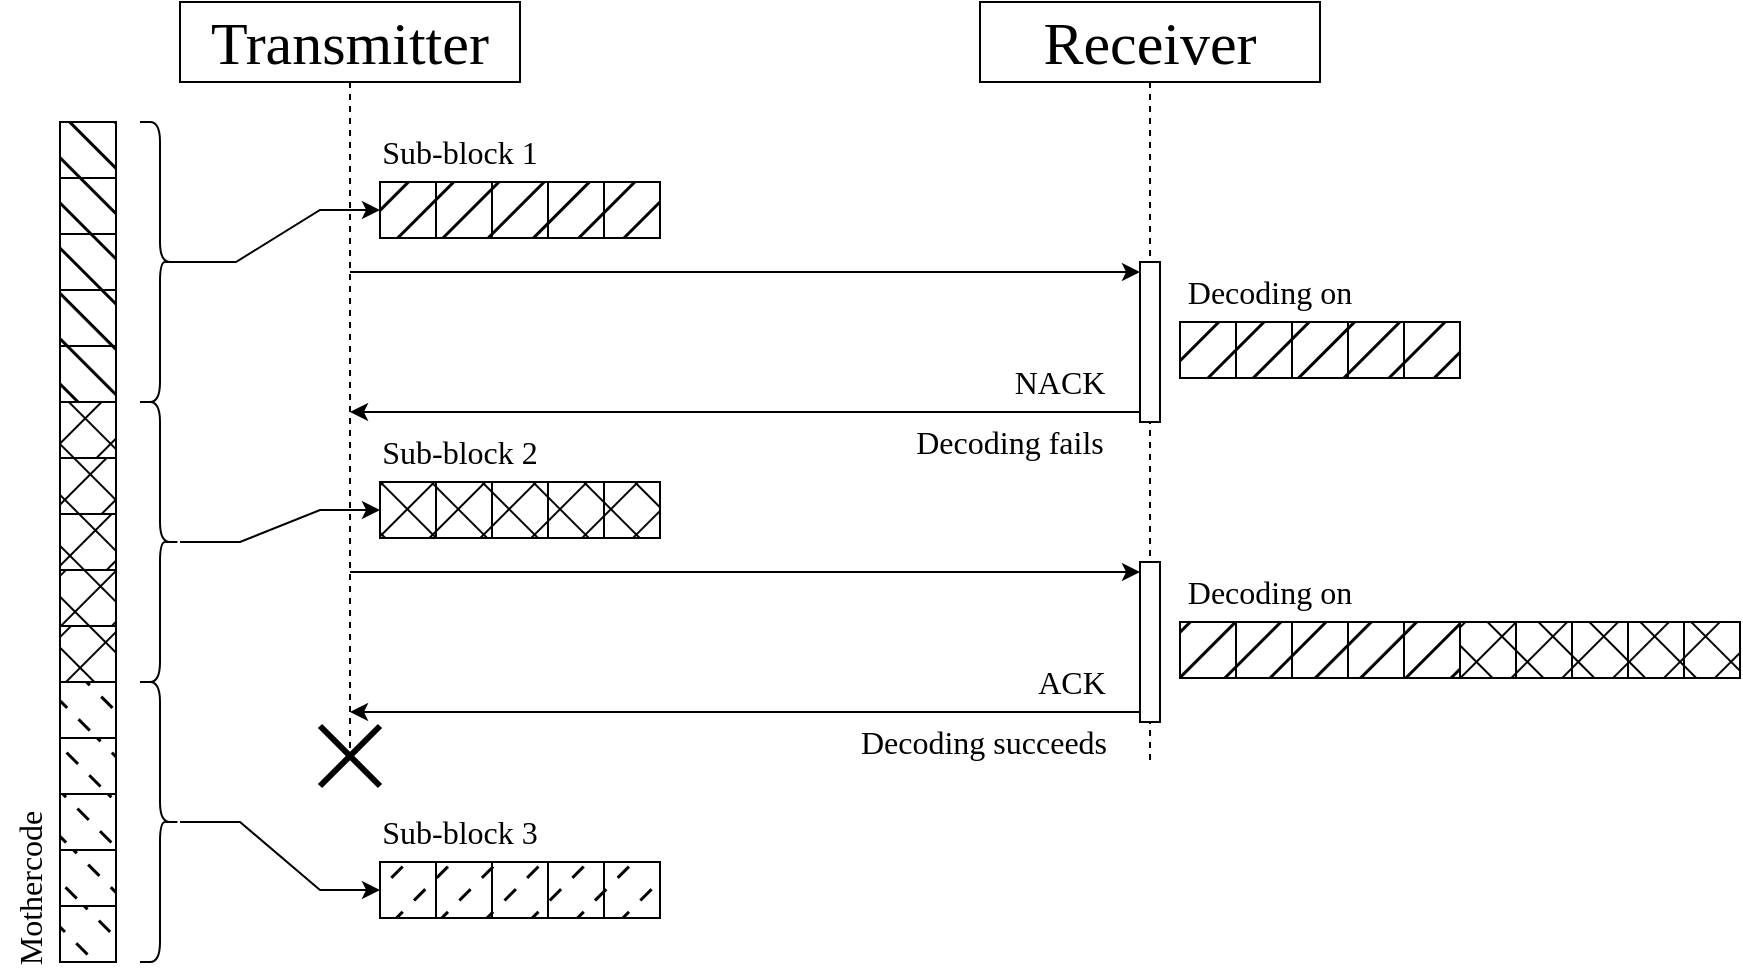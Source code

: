 <mxfile version="24.7.5">
  <diagram name="第 1 页" id="ECGQn0BFaTDFKbABgOI8">
    <mxGraphModel dx="1173" dy="770" grid="1" gridSize="10" guides="1" tooltips="1" connect="1" arrows="1" fold="1" page="1" pageScale="1" pageWidth="827" pageHeight="1169" math="0" shadow="0">
      <root>
        <mxCell id="0" />
        <mxCell id="1" parent="0" />
        <mxCell id="_Ax3SJe7UOr891yu-cr8-8" value="" style="group;fillStyle=zigzag-line;fillColor=default;container=0;" vertex="1" connectable="0" parent="1">
          <mxGeometry x="260" y="235" width="28" height="140" as="geometry" />
        </mxCell>
        <mxCell id="_Ax3SJe7UOr891yu-cr8-27" value="" style="endArrow=classic;html=1;rounded=0;entryX=0;entryY=0;entryDx=0;entryDy=5;entryPerimeter=0;" edge="1" parent="1" source="_Ax3SJe7UOr891yu-cr8-32" target="_Ax3SJe7UOr891yu-cr8-72">
          <mxGeometry width="50" height="50" relative="1" as="geometry">
            <mxPoint x="225" y="170" as="sourcePoint" />
            <mxPoint x="610" y="170" as="targetPoint" />
          </mxGeometry>
        </mxCell>
        <mxCell id="_Ax3SJe7UOr891yu-cr8-32" value="&lt;font style=&quot;font-size: 30px;&quot; face=&quot;Times New Roman&quot;&gt;Transmitter&lt;/font&gt;" style="shape=umlLifeline;perimeter=lifelinePerimeter;whiteSpace=wrap;html=1;container=1;dropTarget=0;collapsible=0;recursiveResize=0;outlineConnect=0;portConstraint=eastwest;newEdgeStyle={&quot;curved&quot;:0,&quot;rounded&quot;:0};" vertex="1" parent="1">
          <mxGeometry x="140" y="40" width="170" height="380" as="geometry" />
        </mxCell>
        <mxCell id="_Ax3SJe7UOr891yu-cr8-93" value="" style="shape=umlDestroy;whiteSpace=wrap;html=1;strokeWidth=3;targetShapes=umlLifeline;" vertex="1" parent="_Ax3SJe7UOr891yu-cr8-32">
          <mxGeometry x="70" y="362" width="30" height="30" as="geometry" />
        </mxCell>
        <mxCell id="_Ax3SJe7UOr891yu-cr8-41" value="&lt;font style=&quot;font-size: 30px;&quot; face=&quot;Times New Roman&quot;&gt;Receiver&lt;/font&gt;" style="shape=umlLifeline;whiteSpace=wrap;html=1;container=1;dropTarget=0;collapsible=0;recursiveResize=0;outlineConnect=0;portConstraint=eastwest;newEdgeStyle={&quot;curved&quot;:0,&quot;rounded&quot;:0};points=[[0,0,0,0,5],[0,1,0,0,-5],[1,0,0,0,5],[1,1,0,0,-5]];perimeter=rectanglePerimeter;targetShapes=umlLifeline;participant=label;" vertex="1" parent="1">
          <mxGeometry x="540" y="40" width="170" height="380" as="geometry" />
        </mxCell>
        <mxCell id="_Ax3SJe7UOr891yu-cr8-72" value="" style="html=1;points=[[0,0,0,0,5],[0,1,0,0,-5],[1,0,0,0,5],[1,1,0,0,-5]];perimeter=orthogonalPerimeter;outlineConnect=0;targetShapes=umlLifeline;portConstraint=eastwest;newEdgeStyle={&quot;curved&quot;:0,&quot;rounded&quot;:0};" vertex="1" parent="_Ax3SJe7UOr891yu-cr8-41">
          <mxGeometry x="80" y="130" width="10" height="80" as="geometry" />
        </mxCell>
        <mxCell id="_Ax3SJe7UOr891yu-cr8-74" value="" style="html=1;points=[[0,0,0,0,5],[0,1,0,0,-5],[1,0,0,0,5],[1,1,0,0,-5]];perimeter=orthogonalPerimeter;outlineConnect=0;targetShapes=umlLifeline;portConstraint=eastwest;newEdgeStyle={&quot;curved&quot;:0,&quot;rounded&quot;:0};" vertex="1" parent="_Ax3SJe7UOr891yu-cr8-41">
          <mxGeometry x="80" y="280" width="10" height="80" as="geometry" />
        </mxCell>
        <mxCell id="_Ax3SJe7UOr891yu-cr8-43" value="&lt;font style=&quot;font-size: 16px;&quot; face=&quot;Times New Roman&quot;&gt;Sub-block 1&lt;/font&gt;" style="text;html=1;align=center;verticalAlign=middle;whiteSpace=wrap;rounded=0;" vertex="1" parent="1">
          <mxGeometry x="240" y="100" width="80" height="30" as="geometry" />
        </mxCell>
        <mxCell id="_Ax3SJe7UOr891yu-cr8-46" value="&lt;font style=&quot;font-size: 16px;&quot; face=&quot;Times New Roman&quot;&gt;Decoding on&lt;/font&gt;" style="text;html=1;align=center;verticalAlign=middle;whiteSpace=wrap;rounded=0;" vertex="1" parent="1">
          <mxGeometry x="640" y="170" width="90" height="30" as="geometry" />
        </mxCell>
        <mxCell id="_Ax3SJe7UOr891yu-cr8-47" value="" style="group" vertex="1" connectable="0" parent="1">
          <mxGeometry x="240" y="280" width="140" height="28" as="geometry" />
        </mxCell>
        <mxCell id="_Ax3SJe7UOr891yu-cr8-9" value="" style="whiteSpace=wrap;html=1;aspect=fixed;fillStyle=cross-hatch;fillColor=#000000;" vertex="1" parent="_Ax3SJe7UOr891yu-cr8-47">
          <mxGeometry width="28" height="28" as="geometry" />
        </mxCell>
        <mxCell id="_Ax3SJe7UOr891yu-cr8-10" value="" style="whiteSpace=wrap;html=1;aspect=fixed;fillStyle=cross-hatch;fillColor=#000000;" vertex="1" parent="_Ax3SJe7UOr891yu-cr8-47">
          <mxGeometry x="28" width="28" height="28" as="geometry" />
        </mxCell>
        <mxCell id="_Ax3SJe7UOr891yu-cr8-11" value="" style="whiteSpace=wrap;html=1;aspect=fixed;fillStyle=cross-hatch;fillColor=#000000;" vertex="1" parent="_Ax3SJe7UOr891yu-cr8-47">
          <mxGeometry x="56" width="28" height="28" as="geometry" />
        </mxCell>
        <mxCell id="_Ax3SJe7UOr891yu-cr8-12" value="" style="whiteSpace=wrap;html=1;aspect=fixed;fillStyle=cross-hatch;fillColor=#000000;" vertex="1" parent="_Ax3SJe7UOr891yu-cr8-47">
          <mxGeometry x="84" width="28" height="28" as="geometry" />
        </mxCell>
        <mxCell id="_Ax3SJe7UOr891yu-cr8-13" value="" style="whiteSpace=wrap;html=1;aspect=fixed;fillColor=#000000;fillStyle=cross-hatch;" vertex="1" parent="_Ax3SJe7UOr891yu-cr8-47">
          <mxGeometry x="112" width="28" height="28" as="geometry" />
        </mxCell>
        <mxCell id="_Ax3SJe7UOr891yu-cr8-52" value="" style="group" vertex="1" connectable="0" parent="1">
          <mxGeometry x="240" y="470" width="140" height="28" as="geometry" />
        </mxCell>
        <mxCell id="_Ax3SJe7UOr891yu-cr8-15" value="" style="whiteSpace=wrap;html=1;aspect=fixed;fillStyle=dashed;fillColor=#000000;" vertex="1" parent="_Ax3SJe7UOr891yu-cr8-52">
          <mxGeometry width="28" height="28" as="geometry" />
        </mxCell>
        <mxCell id="_Ax3SJe7UOr891yu-cr8-16" value="" style="whiteSpace=wrap;html=1;aspect=fixed;fillStyle=dashed;fillColor=#000000;" vertex="1" parent="_Ax3SJe7UOr891yu-cr8-52">
          <mxGeometry x="28" width="28" height="28" as="geometry" />
        </mxCell>
        <mxCell id="_Ax3SJe7UOr891yu-cr8-17" value="" style="whiteSpace=wrap;html=1;aspect=fixed;fillStyle=dashed;fillColor=#000000;" vertex="1" parent="_Ax3SJe7UOr891yu-cr8-52">
          <mxGeometry x="56" width="28" height="28" as="geometry" />
        </mxCell>
        <mxCell id="_Ax3SJe7UOr891yu-cr8-18" value="" style="whiteSpace=wrap;html=1;aspect=fixed;fillStyle=dashed;fillColor=#000000;" vertex="1" parent="_Ax3SJe7UOr891yu-cr8-52">
          <mxGeometry x="84" width="28" height="28" as="geometry" />
        </mxCell>
        <mxCell id="_Ax3SJe7UOr891yu-cr8-19" value="" style="whiteSpace=wrap;html=1;aspect=fixed;fillColor=#000000;fillStyle=dashed;" vertex="1" parent="_Ax3SJe7UOr891yu-cr8-52">
          <mxGeometry x="112" width="28" height="28" as="geometry" />
        </mxCell>
        <mxCell id="_Ax3SJe7UOr891yu-cr8-53" value="" style="group" vertex="1" connectable="0" parent="1">
          <mxGeometry x="240" y="130" width="140" height="28" as="geometry" />
        </mxCell>
        <mxCell id="_Ax3SJe7UOr891yu-cr8-54" value="" style="whiteSpace=wrap;html=1;aspect=fixed;fillStyle=hatch;fillColor=#000000;" vertex="1" parent="_Ax3SJe7UOr891yu-cr8-53">
          <mxGeometry width="28" height="28" as="geometry" />
        </mxCell>
        <mxCell id="_Ax3SJe7UOr891yu-cr8-55" value="" style="whiteSpace=wrap;html=1;aspect=fixed;fillStyle=hatch;fillColor=#000000;" vertex="1" parent="_Ax3SJe7UOr891yu-cr8-53">
          <mxGeometry x="28" width="28" height="28" as="geometry" />
        </mxCell>
        <mxCell id="_Ax3SJe7UOr891yu-cr8-56" value="" style="whiteSpace=wrap;html=1;aspect=fixed;fillStyle=hatch;fillColor=#000000;" vertex="1" parent="_Ax3SJe7UOr891yu-cr8-53">
          <mxGeometry x="56" width="28" height="28" as="geometry" />
        </mxCell>
        <mxCell id="_Ax3SJe7UOr891yu-cr8-57" value="" style="whiteSpace=wrap;html=1;aspect=fixed;fillStyle=hatch;fillColor=#000000;" vertex="1" parent="_Ax3SJe7UOr891yu-cr8-53">
          <mxGeometry x="84" width="28" height="28" as="geometry" />
        </mxCell>
        <mxCell id="_Ax3SJe7UOr891yu-cr8-58" value="" style="whiteSpace=wrap;html=1;aspect=fixed;fillColor=#000000;fillStyle=hatch;" vertex="1" parent="_Ax3SJe7UOr891yu-cr8-53">
          <mxGeometry x="112" width="28" height="28" as="geometry" />
        </mxCell>
        <mxCell id="_Ax3SJe7UOr891yu-cr8-59" value="" style="group" vertex="1" connectable="0" parent="1">
          <mxGeometry x="640" y="200" width="140" height="28" as="geometry" />
        </mxCell>
        <mxCell id="_Ax3SJe7UOr891yu-cr8-60" value="" style="whiteSpace=wrap;html=1;aspect=fixed;fillStyle=hatch;fillColor=#000000;" vertex="1" parent="_Ax3SJe7UOr891yu-cr8-59">
          <mxGeometry width="28" height="28" as="geometry" />
        </mxCell>
        <mxCell id="_Ax3SJe7UOr891yu-cr8-61" value="" style="whiteSpace=wrap;html=1;aspect=fixed;fillStyle=hatch;fillColor=#000000;" vertex="1" parent="_Ax3SJe7UOr891yu-cr8-59">
          <mxGeometry x="28" width="28" height="28" as="geometry" />
        </mxCell>
        <mxCell id="_Ax3SJe7UOr891yu-cr8-62" value="" style="whiteSpace=wrap;html=1;aspect=fixed;fillStyle=hatch;fillColor=#000000;" vertex="1" parent="_Ax3SJe7UOr891yu-cr8-59">
          <mxGeometry x="56" width="28" height="28" as="geometry" />
        </mxCell>
        <mxCell id="_Ax3SJe7UOr891yu-cr8-63" value="" style="whiteSpace=wrap;html=1;aspect=fixed;fillStyle=hatch;fillColor=#000000;" vertex="1" parent="_Ax3SJe7UOr891yu-cr8-59">
          <mxGeometry x="84" width="28" height="28" as="geometry" />
        </mxCell>
        <mxCell id="_Ax3SJe7UOr891yu-cr8-64" value="" style="whiteSpace=wrap;html=1;aspect=fixed;fillColor=#000000;fillStyle=hatch;" vertex="1" parent="_Ax3SJe7UOr891yu-cr8-59">
          <mxGeometry x="112" width="28" height="28" as="geometry" />
        </mxCell>
        <mxCell id="_Ax3SJe7UOr891yu-cr8-65" value="" style="group" vertex="1" connectable="0" parent="1">
          <mxGeometry x="780" y="350" width="140" height="28" as="geometry" />
        </mxCell>
        <mxCell id="_Ax3SJe7UOr891yu-cr8-66" value="" style="whiteSpace=wrap;html=1;aspect=fixed;fillStyle=cross-hatch;fillColor=#000000;" vertex="1" parent="_Ax3SJe7UOr891yu-cr8-65">
          <mxGeometry width="28" height="28" as="geometry" />
        </mxCell>
        <mxCell id="_Ax3SJe7UOr891yu-cr8-67" value="" style="whiteSpace=wrap;html=1;aspect=fixed;fillStyle=cross-hatch;fillColor=#000000;" vertex="1" parent="_Ax3SJe7UOr891yu-cr8-65">
          <mxGeometry x="28" width="28" height="28" as="geometry" />
        </mxCell>
        <mxCell id="_Ax3SJe7UOr891yu-cr8-68" value="" style="whiteSpace=wrap;html=1;aspect=fixed;fillStyle=cross-hatch;fillColor=#000000;" vertex="1" parent="_Ax3SJe7UOr891yu-cr8-65">
          <mxGeometry x="56" width="28" height="28" as="geometry" />
        </mxCell>
        <mxCell id="_Ax3SJe7UOr891yu-cr8-69" value="" style="whiteSpace=wrap;html=1;aspect=fixed;fillStyle=cross-hatch;fillColor=#000000;" vertex="1" parent="_Ax3SJe7UOr891yu-cr8-65">
          <mxGeometry x="84" width="28" height="28" as="geometry" />
        </mxCell>
        <mxCell id="_Ax3SJe7UOr891yu-cr8-70" value="" style="whiteSpace=wrap;html=1;aspect=fixed;fillColor=#000000;fillStyle=cross-hatch;" vertex="1" parent="_Ax3SJe7UOr891yu-cr8-65">
          <mxGeometry x="112" width="28" height="28" as="geometry" />
        </mxCell>
        <mxCell id="_Ax3SJe7UOr891yu-cr8-73" value="&lt;font style=&quot;font-size: 16px;&quot; face=&quot;Times New Roman&quot;&gt;Sub-block 2&lt;/font&gt;" style="text;html=1;align=center;verticalAlign=middle;whiteSpace=wrap;rounded=0;" vertex="1" parent="1">
          <mxGeometry x="240" y="250" width="80" height="30" as="geometry" />
        </mxCell>
        <mxCell id="_Ax3SJe7UOr891yu-cr8-75" value="" style="endArrow=classic;html=1;rounded=0;entryX=0;entryY=0;entryDx=0;entryDy=5;entryPerimeter=0;" edge="1" parent="1" source="_Ax3SJe7UOr891yu-cr8-32" target="_Ax3SJe7UOr891yu-cr8-74">
          <mxGeometry width="50" height="50" relative="1" as="geometry">
            <mxPoint x="218" y="330" as="sourcePoint" />
            <mxPoint x="613" y="330" as="targetPoint" />
          </mxGeometry>
        </mxCell>
        <mxCell id="_Ax3SJe7UOr891yu-cr8-76" value="" style="group" vertex="1" connectable="0" parent="1">
          <mxGeometry x="640" y="350" width="140" height="28" as="geometry" />
        </mxCell>
        <mxCell id="_Ax3SJe7UOr891yu-cr8-77" value="" style="whiteSpace=wrap;html=1;aspect=fixed;fillStyle=hatch;fillColor=#000000;" vertex="1" parent="_Ax3SJe7UOr891yu-cr8-76">
          <mxGeometry width="28" height="28" as="geometry" />
        </mxCell>
        <mxCell id="_Ax3SJe7UOr891yu-cr8-78" value="" style="whiteSpace=wrap;html=1;aspect=fixed;fillStyle=hatch;fillColor=#000000;" vertex="1" parent="_Ax3SJe7UOr891yu-cr8-76">
          <mxGeometry x="28" width="28" height="28" as="geometry" />
        </mxCell>
        <mxCell id="_Ax3SJe7UOr891yu-cr8-79" value="" style="whiteSpace=wrap;html=1;aspect=fixed;fillStyle=hatch;fillColor=#000000;" vertex="1" parent="_Ax3SJe7UOr891yu-cr8-76">
          <mxGeometry x="56" width="28" height="28" as="geometry" />
        </mxCell>
        <mxCell id="_Ax3SJe7UOr891yu-cr8-80" value="" style="whiteSpace=wrap;html=1;aspect=fixed;fillStyle=hatch;fillColor=#000000;" vertex="1" parent="_Ax3SJe7UOr891yu-cr8-76">
          <mxGeometry x="84" width="28" height="28" as="geometry" />
        </mxCell>
        <mxCell id="_Ax3SJe7UOr891yu-cr8-81" value="" style="whiteSpace=wrap;html=1;aspect=fixed;fillColor=#000000;fillStyle=hatch;" vertex="1" parent="_Ax3SJe7UOr891yu-cr8-76">
          <mxGeometry x="112" width="28" height="28" as="geometry" />
        </mxCell>
        <mxCell id="_Ax3SJe7UOr891yu-cr8-82" value="&lt;font style=&quot;font-size: 16px;&quot; face=&quot;Times New Roman&quot;&gt;Decoding on&lt;/font&gt;" style="text;html=1;align=center;verticalAlign=middle;whiteSpace=wrap;rounded=0;" vertex="1" parent="1">
          <mxGeometry x="640" y="320" width="90" height="30" as="geometry" />
        </mxCell>
        <mxCell id="_Ax3SJe7UOr891yu-cr8-84" style="edgeStyle=orthogonalEdgeStyle;rounded=0;orthogonalLoop=1;jettySize=auto;html=1;curved=0;exitX=0;exitY=1;exitDx=0;exitDy=-5;exitPerimeter=0;" edge="1" parent="1" source="_Ax3SJe7UOr891yu-cr8-72" target="_Ax3SJe7UOr891yu-cr8-32">
          <mxGeometry relative="1" as="geometry">
            <Array as="points">
              <mxPoint x="480" y="245" />
              <mxPoint x="480" y="245" />
            </Array>
          </mxGeometry>
        </mxCell>
        <mxCell id="_Ax3SJe7UOr891yu-cr8-85" value="&lt;font style=&quot;font-size: 16px;&quot; face=&quot;Times New Roman&quot;&gt;NACK&lt;/font&gt;" style="text;html=1;align=center;verticalAlign=middle;whiteSpace=wrap;rounded=0;" vertex="1" parent="1">
          <mxGeometry x="540" y="215" width="80" height="30" as="geometry" />
        </mxCell>
        <mxCell id="_Ax3SJe7UOr891yu-cr8-86" value="&lt;font style=&quot;font-size: 16px;&quot; face=&quot;Times New Roman&quot;&gt;Decoding fails&lt;/font&gt;" style="text;html=1;align=center;verticalAlign=middle;whiteSpace=wrap;rounded=0;" vertex="1" parent="1">
          <mxGeometry x="500" y="245" width="110" height="30" as="geometry" />
        </mxCell>
        <mxCell id="_Ax3SJe7UOr891yu-cr8-87" value="&lt;font style=&quot;font-size: 16px;&quot; face=&quot;Times New Roman&quot;&gt;Sub-block 3&lt;/font&gt;" style="text;html=1;align=center;verticalAlign=middle;whiteSpace=wrap;rounded=0;" vertex="1" parent="1">
          <mxGeometry x="240" y="440" width="80" height="30" as="geometry" />
        </mxCell>
        <mxCell id="_Ax3SJe7UOr891yu-cr8-88" style="edgeStyle=orthogonalEdgeStyle;rounded=0;orthogonalLoop=1;jettySize=auto;html=1;curved=0;exitX=0;exitY=1;exitDx=0;exitDy=-5;exitPerimeter=0;" edge="1" parent="1" source="_Ax3SJe7UOr891yu-cr8-74" target="_Ax3SJe7UOr891yu-cr8-32">
          <mxGeometry relative="1" as="geometry">
            <Array as="points">
              <mxPoint x="330" y="395" />
              <mxPoint x="330" y="395" />
            </Array>
          </mxGeometry>
        </mxCell>
        <mxCell id="_Ax3SJe7UOr891yu-cr8-91" value="&lt;font style=&quot;font-size: 16px;&quot; face=&quot;Times New Roman&quot;&gt;ACK&lt;/font&gt;" style="text;html=1;align=center;verticalAlign=middle;whiteSpace=wrap;rounded=0;" vertex="1" parent="1">
          <mxGeometry x="546" y="365" width="80" height="30" as="geometry" />
        </mxCell>
        <mxCell id="_Ax3SJe7UOr891yu-cr8-92" value="&lt;font style=&quot;font-size: 16px;&quot; face=&quot;Times New Roman&quot;&gt;Decoding succeeds&lt;/font&gt;" style="text;html=1;align=center;verticalAlign=middle;whiteSpace=wrap;rounded=0;" vertex="1" parent="1">
          <mxGeometry x="477" y="395" width="130" height="30" as="geometry" />
        </mxCell>
        <mxCell id="_Ax3SJe7UOr891yu-cr8-113" value="" style="group" vertex="1" connectable="0" parent="1">
          <mxGeometry x="80" y="100" width="28" height="420" as="geometry" />
        </mxCell>
        <mxCell id="_Ax3SJe7UOr891yu-cr8-95" value="" style="group;rotation=90;" vertex="1" connectable="0" parent="_Ax3SJe7UOr891yu-cr8-113">
          <mxGeometry x="-56" y="56" width="140" height="28" as="geometry" />
        </mxCell>
        <mxCell id="_Ax3SJe7UOr891yu-cr8-96" value="" style="whiteSpace=wrap;html=1;aspect=fixed;fillStyle=hatch;fillColor=#000000;rotation=90;" vertex="1" parent="_Ax3SJe7UOr891yu-cr8-95">
          <mxGeometry x="56" y="-56" width="28" height="28" as="geometry" />
        </mxCell>
        <mxCell id="_Ax3SJe7UOr891yu-cr8-97" value="" style="whiteSpace=wrap;html=1;aspect=fixed;fillStyle=hatch;fillColor=#000000;rotation=90;" vertex="1" parent="_Ax3SJe7UOr891yu-cr8-95">
          <mxGeometry x="56" y="-28" width="28" height="28" as="geometry" />
        </mxCell>
        <mxCell id="_Ax3SJe7UOr891yu-cr8-98" value="" style="whiteSpace=wrap;html=1;aspect=fixed;fillStyle=hatch;fillColor=#000000;rotation=90;" vertex="1" parent="_Ax3SJe7UOr891yu-cr8-95">
          <mxGeometry x="56" width="28" height="28" as="geometry" />
        </mxCell>
        <mxCell id="_Ax3SJe7UOr891yu-cr8-99" value="" style="whiteSpace=wrap;html=1;aspect=fixed;fillStyle=hatch;fillColor=#000000;rotation=90;" vertex="1" parent="_Ax3SJe7UOr891yu-cr8-95">
          <mxGeometry x="56" y="28" width="28" height="28" as="geometry" />
        </mxCell>
        <mxCell id="_Ax3SJe7UOr891yu-cr8-100" value="" style="whiteSpace=wrap;html=1;aspect=fixed;fillColor=#000000;fillStyle=hatch;rotation=90;" vertex="1" parent="_Ax3SJe7UOr891yu-cr8-95">
          <mxGeometry x="56" y="56" width="28" height="28" as="geometry" />
        </mxCell>
        <mxCell id="_Ax3SJe7UOr891yu-cr8-101" value="" style="group;rotation=90;" vertex="1" connectable="0" parent="_Ax3SJe7UOr891yu-cr8-113">
          <mxGeometry x="-56" y="196" width="140" height="28" as="geometry" />
        </mxCell>
        <mxCell id="_Ax3SJe7UOr891yu-cr8-102" value="" style="whiteSpace=wrap;html=1;aspect=fixed;fillStyle=cross-hatch;fillColor=#000000;rotation=90;" vertex="1" parent="_Ax3SJe7UOr891yu-cr8-101">
          <mxGeometry x="56" y="-56" width="28" height="28" as="geometry" />
        </mxCell>
        <mxCell id="_Ax3SJe7UOr891yu-cr8-103" value="" style="whiteSpace=wrap;html=1;aspect=fixed;fillStyle=cross-hatch;fillColor=#000000;rotation=90;" vertex="1" parent="_Ax3SJe7UOr891yu-cr8-101">
          <mxGeometry x="56" y="-28" width="28" height="28" as="geometry" />
        </mxCell>
        <mxCell id="_Ax3SJe7UOr891yu-cr8-104" value="" style="whiteSpace=wrap;html=1;aspect=fixed;fillStyle=cross-hatch;fillColor=#000000;rotation=90;" vertex="1" parent="_Ax3SJe7UOr891yu-cr8-101">
          <mxGeometry x="56" width="28" height="28" as="geometry" />
        </mxCell>
        <mxCell id="_Ax3SJe7UOr891yu-cr8-105" value="" style="whiteSpace=wrap;html=1;aspect=fixed;fillStyle=cross-hatch;fillColor=#000000;rotation=90;" vertex="1" parent="_Ax3SJe7UOr891yu-cr8-101">
          <mxGeometry x="56" y="28" width="28" height="28" as="geometry" />
        </mxCell>
        <mxCell id="_Ax3SJe7UOr891yu-cr8-106" value="" style="whiteSpace=wrap;html=1;aspect=fixed;fillColor=#000000;fillStyle=cross-hatch;rotation=90;" vertex="1" parent="_Ax3SJe7UOr891yu-cr8-101">
          <mxGeometry x="56" y="56" width="28" height="28" as="geometry" />
        </mxCell>
        <mxCell id="_Ax3SJe7UOr891yu-cr8-107" value="" style="group;rotation=90;" vertex="1" connectable="0" parent="_Ax3SJe7UOr891yu-cr8-113">
          <mxGeometry x="-56" y="336" width="140" height="28" as="geometry" />
        </mxCell>
        <mxCell id="_Ax3SJe7UOr891yu-cr8-108" value="" style="whiteSpace=wrap;html=1;aspect=fixed;fillStyle=dashed;fillColor=#000000;rotation=90;" vertex="1" parent="_Ax3SJe7UOr891yu-cr8-107">
          <mxGeometry x="56" y="-56" width="28" height="28" as="geometry" />
        </mxCell>
        <mxCell id="_Ax3SJe7UOr891yu-cr8-109" value="" style="whiteSpace=wrap;html=1;aspect=fixed;fillStyle=dashed;fillColor=#000000;rotation=90;" vertex="1" parent="_Ax3SJe7UOr891yu-cr8-107">
          <mxGeometry x="56" y="-28" width="28" height="28" as="geometry" />
        </mxCell>
        <mxCell id="_Ax3SJe7UOr891yu-cr8-110" value="" style="whiteSpace=wrap;html=1;aspect=fixed;fillStyle=dashed;fillColor=#000000;rotation=90;" vertex="1" parent="_Ax3SJe7UOr891yu-cr8-107">
          <mxGeometry x="56" width="28" height="28" as="geometry" />
        </mxCell>
        <mxCell id="_Ax3SJe7UOr891yu-cr8-111" value="" style="whiteSpace=wrap;html=1;aspect=fixed;fillStyle=dashed;fillColor=#000000;rotation=90;" vertex="1" parent="_Ax3SJe7UOr891yu-cr8-107">
          <mxGeometry x="56" y="28" width="28" height="28" as="geometry" />
        </mxCell>
        <mxCell id="_Ax3SJe7UOr891yu-cr8-112" value="" style="whiteSpace=wrap;html=1;aspect=fixed;fillColor=#000000;fillStyle=dashed;rotation=90;" vertex="1" parent="_Ax3SJe7UOr891yu-cr8-107">
          <mxGeometry x="56" y="56" width="28" height="28" as="geometry" />
        </mxCell>
        <mxCell id="_Ax3SJe7UOr891yu-cr8-115" style="edgeStyle=entityRelationEdgeStyle;rounded=0;orthogonalLoop=1;jettySize=auto;html=1;exitX=0.1;exitY=0.5;exitDx=0;exitDy=0;exitPerimeter=0;entryX=0;entryY=0.5;entryDx=0;entryDy=0;" edge="1" parent="1" source="_Ax3SJe7UOr891yu-cr8-114" target="_Ax3SJe7UOr891yu-cr8-54">
          <mxGeometry relative="1" as="geometry" />
        </mxCell>
        <mxCell id="_Ax3SJe7UOr891yu-cr8-114" value="" style="shape=curlyBracket;whiteSpace=wrap;html=1;rounded=1;flipH=1;labelPosition=right;verticalLabelPosition=middle;align=left;verticalAlign=middle;" vertex="1" parent="1">
          <mxGeometry x="120" y="100" width="20" height="140" as="geometry" />
        </mxCell>
        <mxCell id="_Ax3SJe7UOr891yu-cr8-117" style="edgeStyle=entityRelationEdgeStyle;rounded=0;orthogonalLoop=1;jettySize=auto;html=1;" edge="1" parent="1" source="_Ax3SJe7UOr891yu-cr8-116" target="_Ax3SJe7UOr891yu-cr8-9">
          <mxGeometry relative="1" as="geometry" />
        </mxCell>
        <mxCell id="_Ax3SJe7UOr891yu-cr8-116" value="" style="shape=curlyBracket;whiteSpace=wrap;html=1;rounded=1;flipH=1;labelPosition=right;verticalLabelPosition=middle;align=left;verticalAlign=middle;" vertex="1" parent="1">
          <mxGeometry x="120" y="240" width="20" height="140" as="geometry" />
        </mxCell>
        <mxCell id="_Ax3SJe7UOr891yu-cr8-119" style="edgeStyle=entityRelationEdgeStyle;rounded=0;orthogonalLoop=1;jettySize=auto;html=1;entryX=0;entryY=0.5;entryDx=0;entryDy=0;" edge="1" parent="1" source="_Ax3SJe7UOr891yu-cr8-118" target="_Ax3SJe7UOr891yu-cr8-15">
          <mxGeometry relative="1" as="geometry" />
        </mxCell>
        <mxCell id="_Ax3SJe7UOr891yu-cr8-118" value="" style="shape=curlyBracket;whiteSpace=wrap;html=1;rounded=1;flipH=1;labelPosition=right;verticalLabelPosition=middle;align=left;verticalAlign=middle;" vertex="1" parent="1">
          <mxGeometry x="120" y="380" width="20" height="140" as="geometry" />
        </mxCell>
        <mxCell id="_Ax3SJe7UOr891yu-cr8-121" value="&lt;font style=&quot;font-size: 16px;&quot; face=&quot;Times New Roman&quot;&gt;Mothercode&lt;/font&gt;" style="text;html=1;align=center;verticalAlign=middle;whiteSpace=wrap;rounded=0;rotation=-90;" vertex="1" parent="1">
          <mxGeometry x="25" y="468" width="80" height="30" as="geometry" />
        </mxCell>
      </root>
    </mxGraphModel>
  </diagram>
</mxfile>
